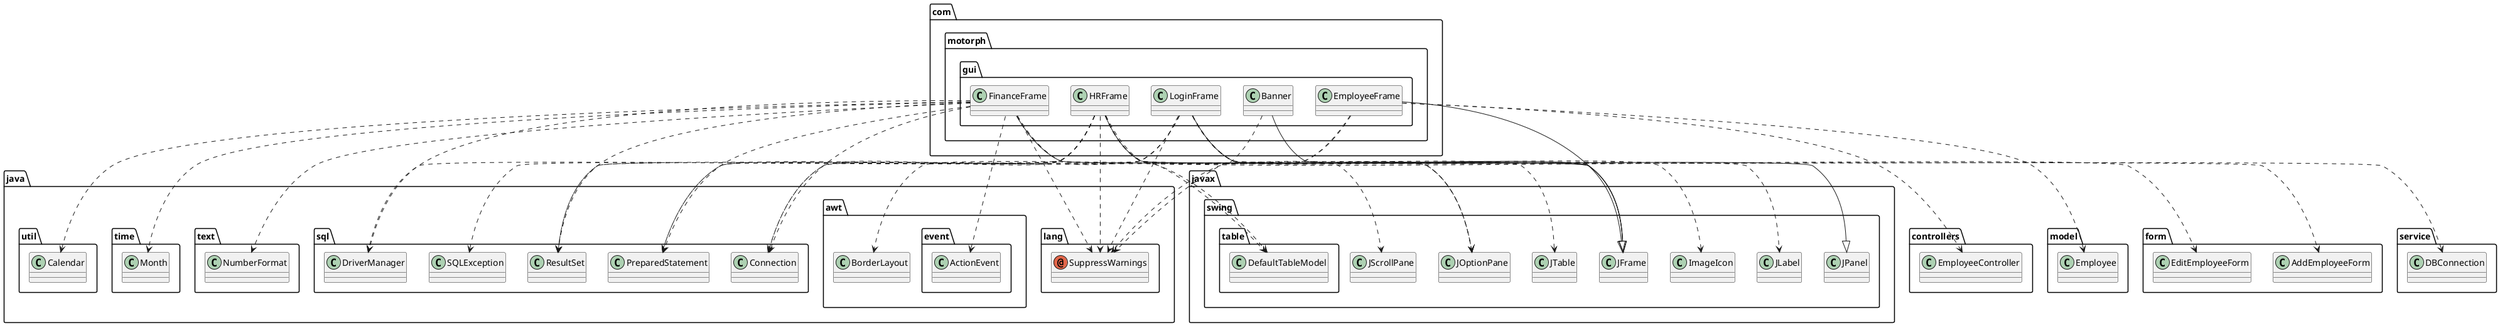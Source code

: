 @startuml
annotation java.lang.SuppressWarnings
class com.motorph.gui.Banner
class com.motorph.gui.EmployeeFrame
class com.motorph.gui.FinanceFrame
class com.motorph.gui.HRFrame
class com.motorph.gui.LoginFrame
class controllers.EmployeeController
class form.AddEmployeeForm
class form.EditEmployeeForm
class java.awt.BorderLayout
class java.awt.event.ActionEvent
class java.sql.Connection
class java.sql.DriverManager
class java.sql.PreparedStatement
class java.sql.ResultSet
class java.sql.SQLException
class java.text.NumberFormat
class java.time.Month
class java.util.Calendar
class javax.swing.ImageIcon
class javax.swing.JFrame
class javax.swing.JLabel
class javax.swing.JOptionPane
class javax.swing.JPanel
class javax.swing.JScrollPane
class javax.swing.JTable
class javax.swing.table.DefaultTableModel
class model.Employee
class service.DBConnection
com.motorph.gui.Banner ..> java.lang.SuppressWarnings
com.motorph.gui.Banner --|> javax.swing.JPanel
com.motorph.gui.EmployeeFrame ..> java.lang.SuppressWarnings
com.motorph.gui.EmployeeFrame ..> controllers.EmployeeController
com.motorph.gui.EmployeeFrame ..> java.awt.BorderLayout
com.motorph.gui.EmployeeFrame --|> javax.swing.JFrame
com.motorph.gui.EmployeeFrame ..> model.Employee
com.motorph.gui.FinanceFrame ..> java.lang.SuppressWarnings
com.motorph.gui.FinanceFrame ..> java.awt.event.ActionEvent
com.motorph.gui.FinanceFrame ..> java.sql.Connection
com.motorph.gui.FinanceFrame ..> java.sql.DriverManager
com.motorph.gui.FinanceFrame ..> java.sql.PreparedStatement
com.motorph.gui.FinanceFrame ..> java.sql.ResultSet
com.motorph.gui.FinanceFrame ..> java.text.NumberFormat
com.motorph.gui.FinanceFrame ..> java.time.Month
com.motorph.gui.FinanceFrame ..> java.util.Calendar
com.motorph.gui.FinanceFrame --|> javax.swing.JFrame
com.motorph.gui.FinanceFrame ..> javax.swing.JOptionPane
com.motorph.gui.FinanceFrame ..> javax.swing.table.DefaultTableModel
com.motorph.gui.HRFrame ..> java.lang.SuppressWarnings
com.motorph.gui.HRFrame ..> form.AddEmployeeForm
com.motorph.gui.HRFrame ..> form.EditEmployeeForm
com.motorph.gui.HRFrame ..> java.sql.Connection
com.motorph.gui.HRFrame ..> java.sql.DriverManager
com.motorph.gui.HRFrame ..> java.sql.PreparedStatement
com.motorph.gui.HRFrame ..> java.sql.ResultSet
com.motorph.gui.HRFrame ..> java.sql.SQLException
com.motorph.gui.HRFrame --|> javax.swing.JFrame
com.motorph.gui.HRFrame ..> javax.swing.JOptionPane
com.motorph.gui.HRFrame ..> javax.swing.JScrollPane
com.motorph.gui.HRFrame ..> javax.swing.JTable
com.motorph.gui.HRFrame ..> javax.swing.table.DefaultTableModel
com.motorph.gui.LoginFrame ..> java.lang.SuppressWarnings
com.motorph.gui.LoginFrame ..> java.sql.Connection
com.motorph.gui.LoginFrame ..> java.sql.PreparedStatement
com.motorph.gui.LoginFrame ..> java.sql.ResultSet
com.motorph.gui.LoginFrame ..> javax.swing.ImageIcon
com.motorph.gui.LoginFrame --|> javax.swing.JFrame
com.motorph.gui.LoginFrame ..> javax.swing.JLabel
com.motorph.gui.LoginFrame ..> javax.swing.JOptionPane
com.motorph.gui.LoginFrame ..> service.DBConnection
@enduml